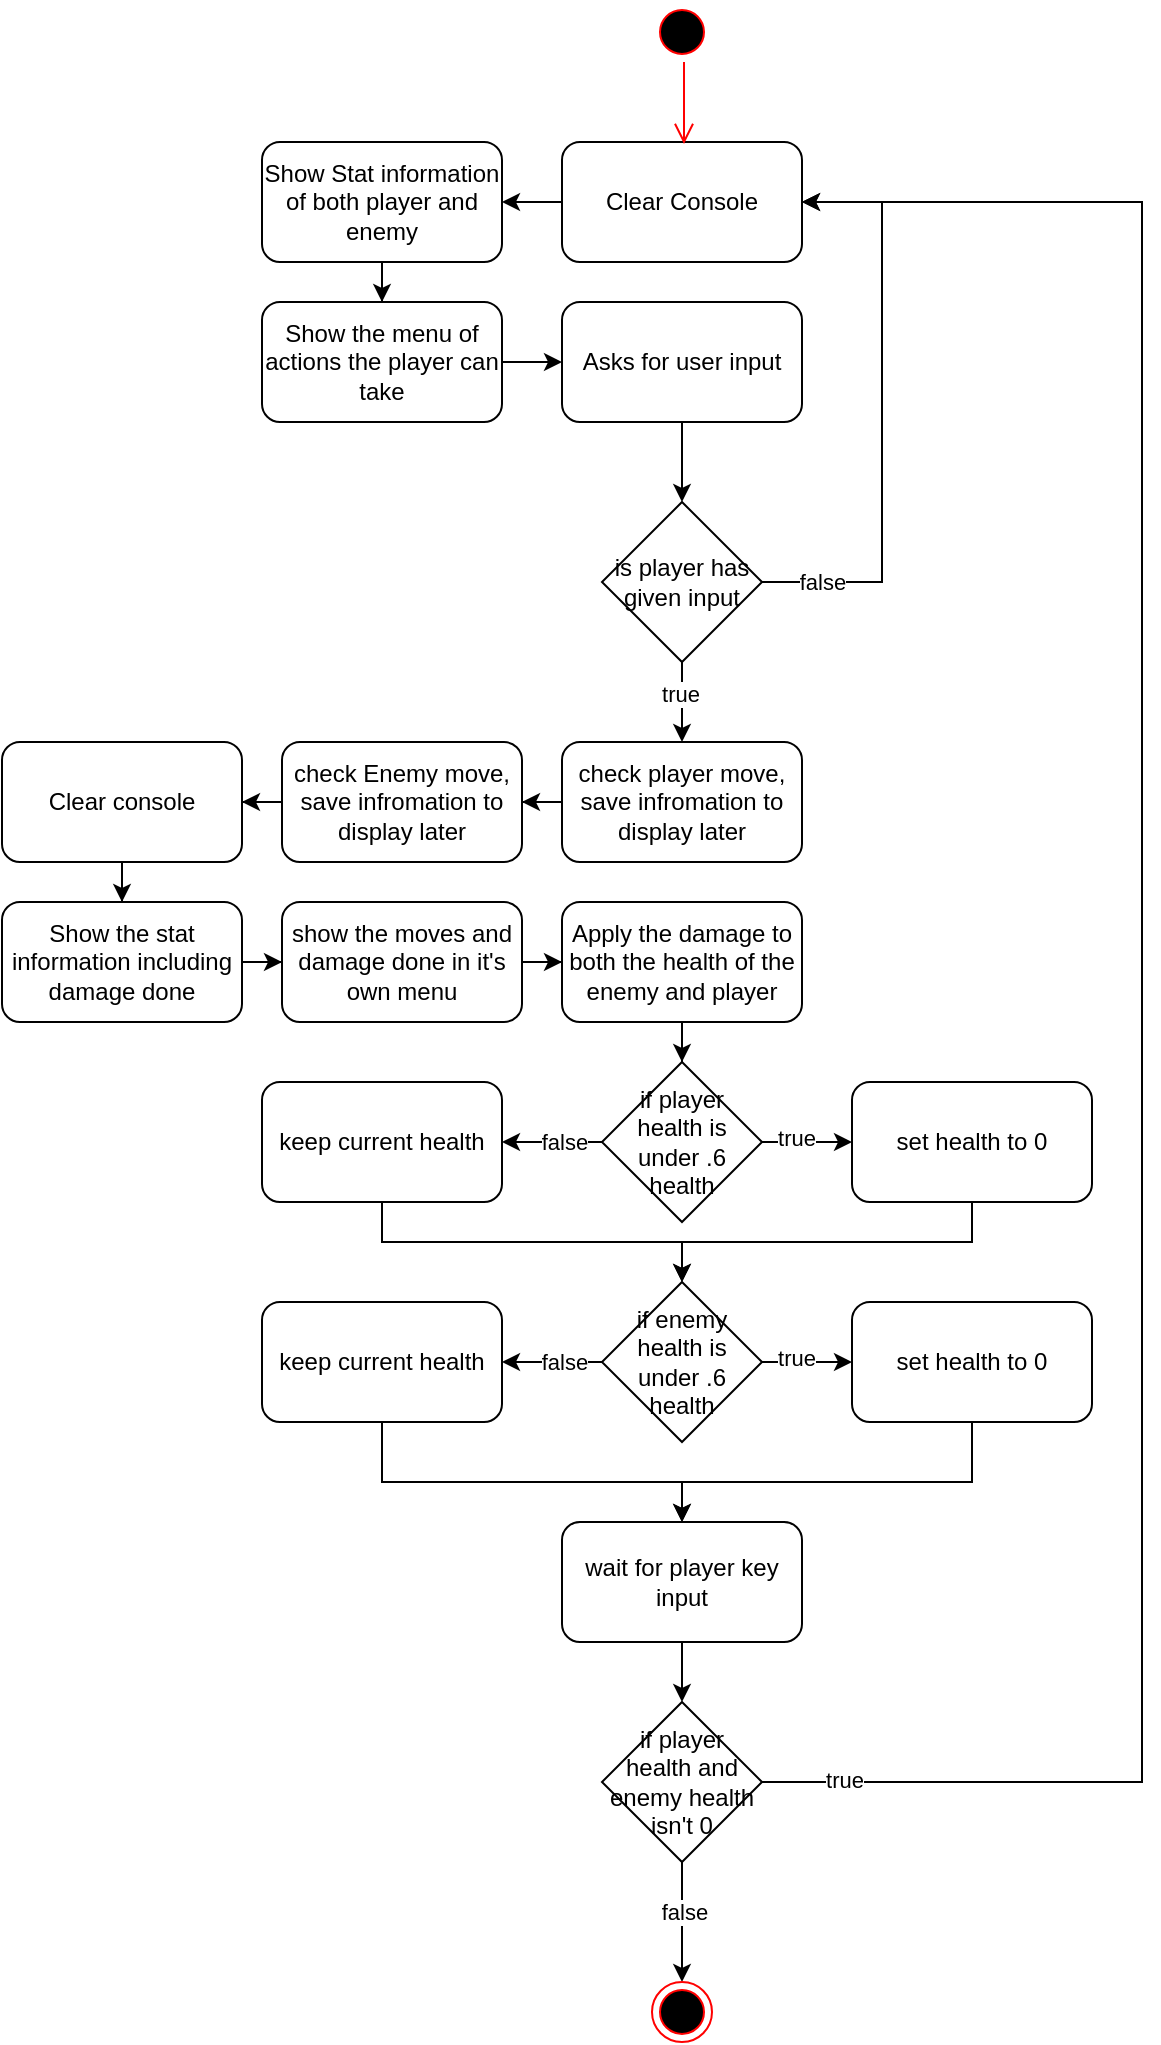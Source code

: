 <mxfile version="22.1.21" type="device">
  <diagram name="Page-1" id="QWwZaIjU0LpCsT88UaeY">
    <mxGraphModel dx="627" dy="416" grid="1" gridSize="10" guides="1" tooltips="1" connect="1" arrows="1" fold="1" page="1" pageScale="1" pageWidth="850" pageHeight="1100" background="none" math="0" shadow="0">
      <root>
        <mxCell id="0" />
        <mxCell id="1" parent="0" />
        <mxCell id="Ed0d97Dgv27OoX8CHdkf-17" style="edgeStyle=orthogonalEdgeStyle;rounded=0;orthogonalLoop=1;jettySize=auto;html=1;" parent="1" source="Ed0d97Dgv27OoX8CHdkf-14" target="Ed0d97Dgv27OoX8CHdkf-16" edge="1">
          <mxGeometry relative="1" as="geometry" />
        </mxCell>
        <mxCell id="Ed0d97Dgv27OoX8CHdkf-14" value="Clear Console" style="rounded=1;whiteSpace=wrap;html=1;" parent="1" vertex="1">
          <mxGeometry x="350" y="80" width="120" height="60" as="geometry" />
        </mxCell>
        <mxCell id="Ed0d97Dgv27OoX8CHdkf-19" style="edgeStyle=orthogonalEdgeStyle;rounded=0;orthogonalLoop=1;jettySize=auto;html=1;" parent="1" source="Ed0d97Dgv27OoX8CHdkf-16" target="Ed0d97Dgv27OoX8CHdkf-18" edge="1">
          <mxGeometry relative="1" as="geometry" />
        </mxCell>
        <mxCell id="Ed0d97Dgv27OoX8CHdkf-16" value="Show Stat information of both player and enemy" style="rounded=1;whiteSpace=wrap;html=1;" parent="1" vertex="1">
          <mxGeometry x="200" y="80" width="120" height="60" as="geometry" />
        </mxCell>
        <mxCell id="Ed0d97Dgv27OoX8CHdkf-21" style="edgeStyle=orthogonalEdgeStyle;rounded=0;orthogonalLoop=1;jettySize=auto;html=1;" parent="1" source="Ed0d97Dgv27OoX8CHdkf-18" target="Ed0d97Dgv27OoX8CHdkf-20" edge="1">
          <mxGeometry relative="1" as="geometry" />
        </mxCell>
        <mxCell id="Ed0d97Dgv27OoX8CHdkf-18" value="Show the menu of actions the player can take" style="rounded=1;whiteSpace=wrap;html=1;" parent="1" vertex="1">
          <mxGeometry x="200" y="160" width="120" height="60" as="geometry" />
        </mxCell>
        <mxCell id="Ed0d97Dgv27OoX8CHdkf-23" style="edgeStyle=orthogonalEdgeStyle;rounded=0;orthogonalLoop=1;jettySize=auto;html=1;" parent="1" source="Ed0d97Dgv27OoX8CHdkf-20" target="Ed0d97Dgv27OoX8CHdkf-22" edge="1">
          <mxGeometry relative="1" as="geometry" />
        </mxCell>
        <mxCell id="Ed0d97Dgv27OoX8CHdkf-20" value="Asks for user input" style="rounded=1;whiteSpace=wrap;html=1;" parent="1" vertex="1">
          <mxGeometry x="350" y="160" width="120" height="60" as="geometry" />
        </mxCell>
        <mxCell id="Ed0d97Dgv27OoX8CHdkf-24" style="edgeStyle=orthogonalEdgeStyle;rounded=0;orthogonalLoop=1;jettySize=auto;html=1;" parent="1" source="Ed0d97Dgv27OoX8CHdkf-22" target="Ed0d97Dgv27OoX8CHdkf-14" edge="1">
          <mxGeometry relative="1" as="geometry">
            <Array as="points">
              <mxPoint x="510" y="300" />
              <mxPoint x="510" y="110" />
            </Array>
          </mxGeometry>
        </mxCell>
        <mxCell id="Ed0d97Dgv27OoX8CHdkf-25" value="false" style="edgeLabel;html=1;align=center;verticalAlign=middle;resizable=0;points=[];" parent="Ed0d97Dgv27OoX8CHdkf-24" vertex="1" connectable="0">
          <mxGeometry x="-0.185" y="2" relative="1" as="geometry">
            <mxPoint x="-28" y="58" as="offset" />
          </mxGeometry>
        </mxCell>
        <mxCell id="Ed0d97Dgv27OoX8CHdkf-27" style="edgeStyle=orthogonalEdgeStyle;rounded=0;orthogonalLoop=1;jettySize=auto;html=1;" parent="1" source="Ed0d97Dgv27OoX8CHdkf-22" target="Ed0d97Dgv27OoX8CHdkf-26" edge="1">
          <mxGeometry relative="1" as="geometry" />
        </mxCell>
        <mxCell id="Ed0d97Dgv27OoX8CHdkf-28" value="true" style="edgeLabel;html=1;align=center;verticalAlign=middle;resizable=0;points=[];" parent="Ed0d97Dgv27OoX8CHdkf-27" vertex="1" connectable="0">
          <mxGeometry x="-0.194" y="-1" relative="1" as="geometry">
            <mxPoint as="offset" />
          </mxGeometry>
        </mxCell>
        <mxCell id="Ed0d97Dgv27OoX8CHdkf-22" value="is player has given input" style="rhombus;whiteSpace=wrap;html=1;" parent="1" vertex="1">
          <mxGeometry x="370" y="260" width="80" height="80" as="geometry" />
        </mxCell>
        <mxCell id="Ed0d97Dgv27OoX8CHdkf-30" style="edgeStyle=orthogonalEdgeStyle;rounded=0;orthogonalLoop=1;jettySize=auto;html=1;" parent="1" source="Ed0d97Dgv27OoX8CHdkf-26" target="Ed0d97Dgv27OoX8CHdkf-29" edge="1">
          <mxGeometry relative="1" as="geometry" />
        </mxCell>
        <mxCell id="Ed0d97Dgv27OoX8CHdkf-26" value="check player move, save infromation to display later" style="rounded=1;whiteSpace=wrap;html=1;" parent="1" vertex="1">
          <mxGeometry x="350" y="380" width="120" height="60" as="geometry" />
        </mxCell>
        <mxCell id="Ed0d97Dgv27OoX8CHdkf-32" style="edgeStyle=orthogonalEdgeStyle;rounded=0;orthogonalLoop=1;jettySize=auto;html=1;" parent="1" source="Ed0d97Dgv27OoX8CHdkf-29" target="Ed0d97Dgv27OoX8CHdkf-31" edge="1">
          <mxGeometry relative="1" as="geometry" />
        </mxCell>
        <mxCell id="Ed0d97Dgv27OoX8CHdkf-29" value="check Enemy move, save infromation to display later" style="rounded=1;whiteSpace=wrap;html=1;" parent="1" vertex="1">
          <mxGeometry x="210" y="380" width="120" height="60" as="geometry" />
        </mxCell>
        <mxCell id="Ed0d97Dgv27OoX8CHdkf-34" style="edgeStyle=orthogonalEdgeStyle;rounded=0;orthogonalLoop=1;jettySize=auto;html=1;" parent="1" source="Ed0d97Dgv27OoX8CHdkf-31" target="Ed0d97Dgv27OoX8CHdkf-33" edge="1">
          <mxGeometry relative="1" as="geometry" />
        </mxCell>
        <mxCell id="Ed0d97Dgv27OoX8CHdkf-31" value="Clear console" style="rounded=1;whiteSpace=wrap;html=1;" parent="1" vertex="1">
          <mxGeometry x="70" y="380" width="120" height="60" as="geometry" />
        </mxCell>
        <mxCell id="Ed0d97Dgv27OoX8CHdkf-36" style="edgeStyle=orthogonalEdgeStyle;rounded=0;orthogonalLoop=1;jettySize=auto;html=1;" parent="1" source="Ed0d97Dgv27OoX8CHdkf-33" target="Ed0d97Dgv27OoX8CHdkf-35" edge="1">
          <mxGeometry relative="1" as="geometry" />
        </mxCell>
        <mxCell id="Ed0d97Dgv27OoX8CHdkf-33" value="Show the stat information including damage done" style="rounded=1;whiteSpace=wrap;html=1;" parent="1" vertex="1">
          <mxGeometry x="70" y="460" width="120" height="60" as="geometry" />
        </mxCell>
        <mxCell id="Ed0d97Dgv27OoX8CHdkf-38" style="edgeStyle=orthogonalEdgeStyle;rounded=0;orthogonalLoop=1;jettySize=auto;html=1;" parent="1" source="Ed0d97Dgv27OoX8CHdkf-35" target="Ed0d97Dgv27OoX8CHdkf-37" edge="1">
          <mxGeometry relative="1" as="geometry" />
        </mxCell>
        <mxCell id="Ed0d97Dgv27OoX8CHdkf-35" value="show the moves and damage done in it&#39;s own menu" style="rounded=1;whiteSpace=wrap;html=1;" parent="1" vertex="1">
          <mxGeometry x="210" y="460" width="120" height="60" as="geometry" />
        </mxCell>
        <mxCell id="Ed0d97Dgv27OoX8CHdkf-41" style="edgeStyle=orthogonalEdgeStyle;rounded=0;orthogonalLoop=1;jettySize=auto;html=1;" parent="1" source="Ed0d97Dgv27OoX8CHdkf-37" target="Ed0d97Dgv27OoX8CHdkf-40" edge="1">
          <mxGeometry relative="1" as="geometry" />
        </mxCell>
        <mxCell id="Ed0d97Dgv27OoX8CHdkf-37" value="Apply the damage to both the health of the enemy and player" style="rounded=1;whiteSpace=wrap;html=1;" parent="1" vertex="1">
          <mxGeometry x="350" y="460" width="120" height="60" as="geometry" />
        </mxCell>
        <mxCell id="Ed0d97Dgv27OoX8CHdkf-43" style="edgeStyle=orthogonalEdgeStyle;rounded=0;orthogonalLoop=1;jettySize=auto;html=1;" parent="1" source="Ed0d97Dgv27OoX8CHdkf-40" target="Ed0d97Dgv27OoX8CHdkf-42" edge="1">
          <mxGeometry relative="1" as="geometry" />
        </mxCell>
        <mxCell id="Ed0d97Dgv27OoX8CHdkf-44" value="true" style="edgeLabel;html=1;align=center;verticalAlign=middle;resizable=0;points=[];" parent="Ed0d97Dgv27OoX8CHdkf-43" vertex="1" connectable="0">
          <mxGeometry x="-0.275" y="2" relative="1" as="geometry">
            <mxPoint as="offset" />
          </mxGeometry>
        </mxCell>
        <mxCell id="Ed0d97Dgv27OoX8CHdkf-46" style="edgeStyle=orthogonalEdgeStyle;rounded=0;orthogonalLoop=1;jettySize=auto;html=1;" parent="1" source="Ed0d97Dgv27OoX8CHdkf-40" target="Ed0d97Dgv27OoX8CHdkf-45" edge="1">
          <mxGeometry relative="1" as="geometry" />
        </mxCell>
        <mxCell id="Ed0d97Dgv27OoX8CHdkf-47" value="false" style="edgeLabel;html=1;align=center;verticalAlign=middle;resizable=0;points=[];" parent="Ed0d97Dgv27OoX8CHdkf-46" vertex="1" connectable="0">
          <mxGeometry x="0.348" y="3" relative="1" as="geometry">
            <mxPoint x="14" y="-3" as="offset" />
          </mxGeometry>
        </mxCell>
        <mxCell id="Ed0d97Dgv27OoX8CHdkf-40" value="if player health is under .6 health" style="rhombus;whiteSpace=wrap;html=1;" parent="1" vertex="1">
          <mxGeometry x="370" y="540" width="80" height="80" as="geometry" />
        </mxCell>
        <mxCell id="Ed0d97Dgv27OoX8CHdkf-56" style="edgeStyle=orthogonalEdgeStyle;rounded=0;orthogonalLoop=1;jettySize=auto;html=1;" parent="1" source="Ed0d97Dgv27OoX8CHdkf-42" target="Ed0d97Dgv27OoX8CHdkf-53" edge="1">
          <mxGeometry relative="1" as="geometry">
            <Array as="points">
              <mxPoint x="555" y="630" />
              <mxPoint x="410" y="630" />
            </Array>
          </mxGeometry>
        </mxCell>
        <mxCell id="Ed0d97Dgv27OoX8CHdkf-42" value="set health to 0" style="rounded=1;whiteSpace=wrap;html=1;" parent="1" vertex="1">
          <mxGeometry x="495" y="550" width="120" height="60" as="geometry" />
        </mxCell>
        <mxCell id="Ed0d97Dgv27OoX8CHdkf-57" style="edgeStyle=orthogonalEdgeStyle;rounded=0;orthogonalLoop=1;jettySize=auto;html=1;entryX=0.5;entryY=0;entryDx=0;entryDy=0;" parent="1" source="Ed0d97Dgv27OoX8CHdkf-45" target="Ed0d97Dgv27OoX8CHdkf-53" edge="1">
          <mxGeometry relative="1" as="geometry">
            <Array as="points">
              <mxPoint x="260" y="630" />
              <mxPoint x="410" y="630" />
            </Array>
          </mxGeometry>
        </mxCell>
        <mxCell id="Ed0d97Dgv27OoX8CHdkf-45" value="keep current health" style="rounded=1;whiteSpace=wrap;html=1;" parent="1" vertex="1">
          <mxGeometry x="200" y="550" width="120" height="60" as="geometry" />
        </mxCell>
        <mxCell id="Ed0d97Dgv27OoX8CHdkf-49" style="edgeStyle=orthogonalEdgeStyle;rounded=0;orthogonalLoop=1;jettySize=auto;html=1;" parent="1" source="Ed0d97Dgv27OoX8CHdkf-53" target="Ed0d97Dgv27OoX8CHdkf-54" edge="1">
          <mxGeometry relative="1" as="geometry" />
        </mxCell>
        <mxCell id="Ed0d97Dgv27OoX8CHdkf-50" value="true" style="edgeLabel;html=1;align=center;verticalAlign=middle;resizable=0;points=[];" parent="Ed0d97Dgv27OoX8CHdkf-49" vertex="1" connectable="0">
          <mxGeometry x="-0.275" y="2" relative="1" as="geometry">
            <mxPoint as="offset" />
          </mxGeometry>
        </mxCell>
        <mxCell id="Ed0d97Dgv27OoX8CHdkf-51" style="edgeStyle=orthogonalEdgeStyle;rounded=0;orthogonalLoop=1;jettySize=auto;html=1;" parent="1" source="Ed0d97Dgv27OoX8CHdkf-53" target="Ed0d97Dgv27OoX8CHdkf-55" edge="1">
          <mxGeometry relative="1" as="geometry" />
        </mxCell>
        <mxCell id="Ed0d97Dgv27OoX8CHdkf-52" value="false" style="edgeLabel;html=1;align=center;verticalAlign=middle;resizable=0;points=[];" parent="Ed0d97Dgv27OoX8CHdkf-51" vertex="1" connectable="0">
          <mxGeometry x="0.348" y="3" relative="1" as="geometry">
            <mxPoint x="14" y="-3" as="offset" />
          </mxGeometry>
        </mxCell>
        <mxCell id="Ed0d97Dgv27OoX8CHdkf-53" value="if enemy health is under .6 health" style="rhombus;whiteSpace=wrap;html=1;" parent="1" vertex="1">
          <mxGeometry x="370" y="650" width="80" height="80" as="geometry" />
        </mxCell>
        <mxCell id="Ed0d97Dgv27OoX8CHdkf-61" style="edgeStyle=orthogonalEdgeStyle;rounded=0;orthogonalLoop=1;jettySize=auto;html=1;" parent="1" source="Ed0d97Dgv27OoX8CHdkf-54" target="Ed0d97Dgv27OoX8CHdkf-58" edge="1">
          <mxGeometry relative="1" as="geometry">
            <Array as="points">
              <mxPoint x="555" y="750" />
              <mxPoint x="410" y="750" />
            </Array>
          </mxGeometry>
        </mxCell>
        <mxCell id="Ed0d97Dgv27OoX8CHdkf-54" value="set health to 0" style="rounded=1;whiteSpace=wrap;html=1;" parent="1" vertex="1">
          <mxGeometry x="495" y="660" width="120" height="60" as="geometry" />
        </mxCell>
        <mxCell id="Ed0d97Dgv27OoX8CHdkf-62" style="edgeStyle=orthogonalEdgeStyle;rounded=0;orthogonalLoop=1;jettySize=auto;html=1;entryX=0.5;entryY=0;entryDx=0;entryDy=0;" parent="1" source="Ed0d97Dgv27OoX8CHdkf-55" target="Ed0d97Dgv27OoX8CHdkf-58" edge="1">
          <mxGeometry relative="1" as="geometry">
            <Array as="points">
              <mxPoint x="260" y="750" />
              <mxPoint x="410" y="750" />
            </Array>
          </mxGeometry>
        </mxCell>
        <mxCell id="Ed0d97Dgv27OoX8CHdkf-55" value="keep current health" style="rounded=1;whiteSpace=wrap;html=1;" parent="1" vertex="1">
          <mxGeometry x="200" y="660" width="120" height="60" as="geometry" />
        </mxCell>
        <mxCell id="Ed0d97Dgv27OoX8CHdkf-64" style="edgeStyle=orthogonalEdgeStyle;rounded=0;orthogonalLoop=1;jettySize=auto;html=1;" parent="1" source="Ed0d97Dgv27OoX8CHdkf-58" target="Ed0d97Dgv27OoX8CHdkf-63" edge="1">
          <mxGeometry relative="1" as="geometry" />
        </mxCell>
        <mxCell id="Ed0d97Dgv27OoX8CHdkf-58" value="wait for player key input" style="rounded=1;whiteSpace=wrap;html=1;" parent="1" vertex="1">
          <mxGeometry x="350" y="770" width="120" height="60" as="geometry" />
        </mxCell>
        <mxCell id="XD42lsOEc7CCQTJyFhUz-5" style="edgeStyle=orthogonalEdgeStyle;rounded=0;orthogonalLoop=1;jettySize=auto;html=1;" edge="1" parent="1" source="Ed0d97Dgv27OoX8CHdkf-63" target="XD42lsOEc7CCQTJyFhUz-4">
          <mxGeometry relative="1" as="geometry" />
        </mxCell>
        <mxCell id="XD42lsOEc7CCQTJyFhUz-6" value="false" style="edgeLabel;html=1;align=center;verticalAlign=middle;resizable=0;points=[];" vertex="1" connectable="0" parent="XD42lsOEc7CCQTJyFhUz-5">
          <mxGeometry x="-0.171" y="1" relative="1" as="geometry">
            <mxPoint as="offset" />
          </mxGeometry>
        </mxCell>
        <mxCell id="XD42lsOEc7CCQTJyFhUz-7" style="edgeStyle=orthogonalEdgeStyle;rounded=0;orthogonalLoop=1;jettySize=auto;html=1;entryX=1;entryY=0.5;entryDx=0;entryDy=0;" edge="1" parent="1" source="Ed0d97Dgv27OoX8CHdkf-63" target="Ed0d97Dgv27OoX8CHdkf-14">
          <mxGeometry relative="1" as="geometry">
            <Array as="points">
              <mxPoint x="640" y="900" />
              <mxPoint x="640" y="110" />
            </Array>
          </mxGeometry>
        </mxCell>
        <mxCell id="XD42lsOEc7CCQTJyFhUz-8" value="true" style="edgeLabel;html=1;align=center;verticalAlign=middle;resizable=0;points=[];" vertex="1" connectable="0" parent="XD42lsOEc7CCQTJyFhUz-7">
          <mxGeometry x="-0.929" y="1" relative="1" as="geometry">
            <mxPoint as="offset" />
          </mxGeometry>
        </mxCell>
        <mxCell id="Ed0d97Dgv27OoX8CHdkf-63" value="if player health and enemy health isn&#39;t 0" style="rhombus;whiteSpace=wrap;html=1;" parent="1" vertex="1">
          <mxGeometry x="370" y="860" width="80" height="80" as="geometry" />
        </mxCell>
        <mxCell id="XD42lsOEc7CCQTJyFhUz-1" value="" style="ellipse;html=1;shape=startState;fillColor=#000000;strokeColor=#ff0000;" vertex="1" parent="1">
          <mxGeometry x="395" y="10" width="30" height="30" as="geometry" />
        </mxCell>
        <mxCell id="XD42lsOEc7CCQTJyFhUz-2" value="" style="edgeStyle=orthogonalEdgeStyle;html=1;verticalAlign=bottom;endArrow=open;endSize=8;strokeColor=#ff0000;rounded=0;" edge="1" source="XD42lsOEc7CCQTJyFhUz-1" parent="1">
          <mxGeometry relative="1" as="geometry">
            <mxPoint x="411" y="81" as="targetPoint" />
            <Array as="points">
              <mxPoint x="411" y="50" />
              <mxPoint x="411" y="50" />
            </Array>
          </mxGeometry>
        </mxCell>
        <mxCell id="XD42lsOEc7CCQTJyFhUz-4" value="" style="ellipse;html=1;shape=endState;fillColor=#000000;strokeColor=#ff0000;" vertex="1" parent="1">
          <mxGeometry x="395" y="1000" width="30" height="30" as="geometry" />
        </mxCell>
      </root>
    </mxGraphModel>
  </diagram>
</mxfile>
